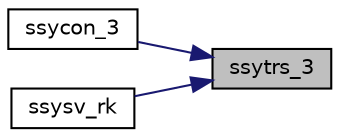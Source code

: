 digraph "ssytrs_3"
{
 // LATEX_PDF_SIZE
  edge [fontname="Helvetica",fontsize="10",labelfontname="Helvetica",labelfontsize="10"];
  node [fontname="Helvetica",fontsize="10",shape=record];
  rankdir="RL";
  Node1 [label="ssytrs_3",height=0.2,width=0.4,color="black", fillcolor="grey75", style="filled", fontcolor="black",tooltip="SSYTRS_3"];
  Node1 -> Node2 [dir="back",color="midnightblue",fontsize="10",style="solid",fontname="Helvetica"];
  Node2 [label="ssycon_3",height=0.2,width=0.4,color="black", fillcolor="white", style="filled",URL="$ssycon__3_8f.html#aff690dc7937a53551e2f57873963abc6",tooltip="SSYCON_3"];
  Node1 -> Node3 [dir="back",color="midnightblue",fontsize="10",style="solid",fontname="Helvetica"];
  Node3 [label="ssysv_rk",height=0.2,width=0.4,color="black", fillcolor="white", style="filled",URL="$ssysv__rk_8f.html#aeb68410e46703ed4079117e14f67a653",tooltip="SSYSV_RK computes the solution to system of linear equations A * X = B for SY matrices"];
}
